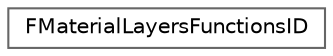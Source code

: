 digraph "Graphical Class Hierarchy"
{
 // INTERACTIVE_SVG=YES
 // LATEX_PDF_SIZE
  bgcolor="transparent";
  edge [fontname=Helvetica,fontsize=10,labelfontname=Helvetica,labelfontsize=10];
  node [fontname=Helvetica,fontsize=10,shape=box,height=0.2,width=0.4];
  rankdir="LR";
  Node0 [id="Node000000",label="FMaterialLayersFunctionsID",height=0.2,width=0.4,color="grey40", fillcolor="white", style="filled",URL="$d8/db5/structFMaterialLayersFunctionsID.html",tooltip="Serializable ID structure for FMaterialLayersFunctions which allows us to deterministically recompile..."];
}
